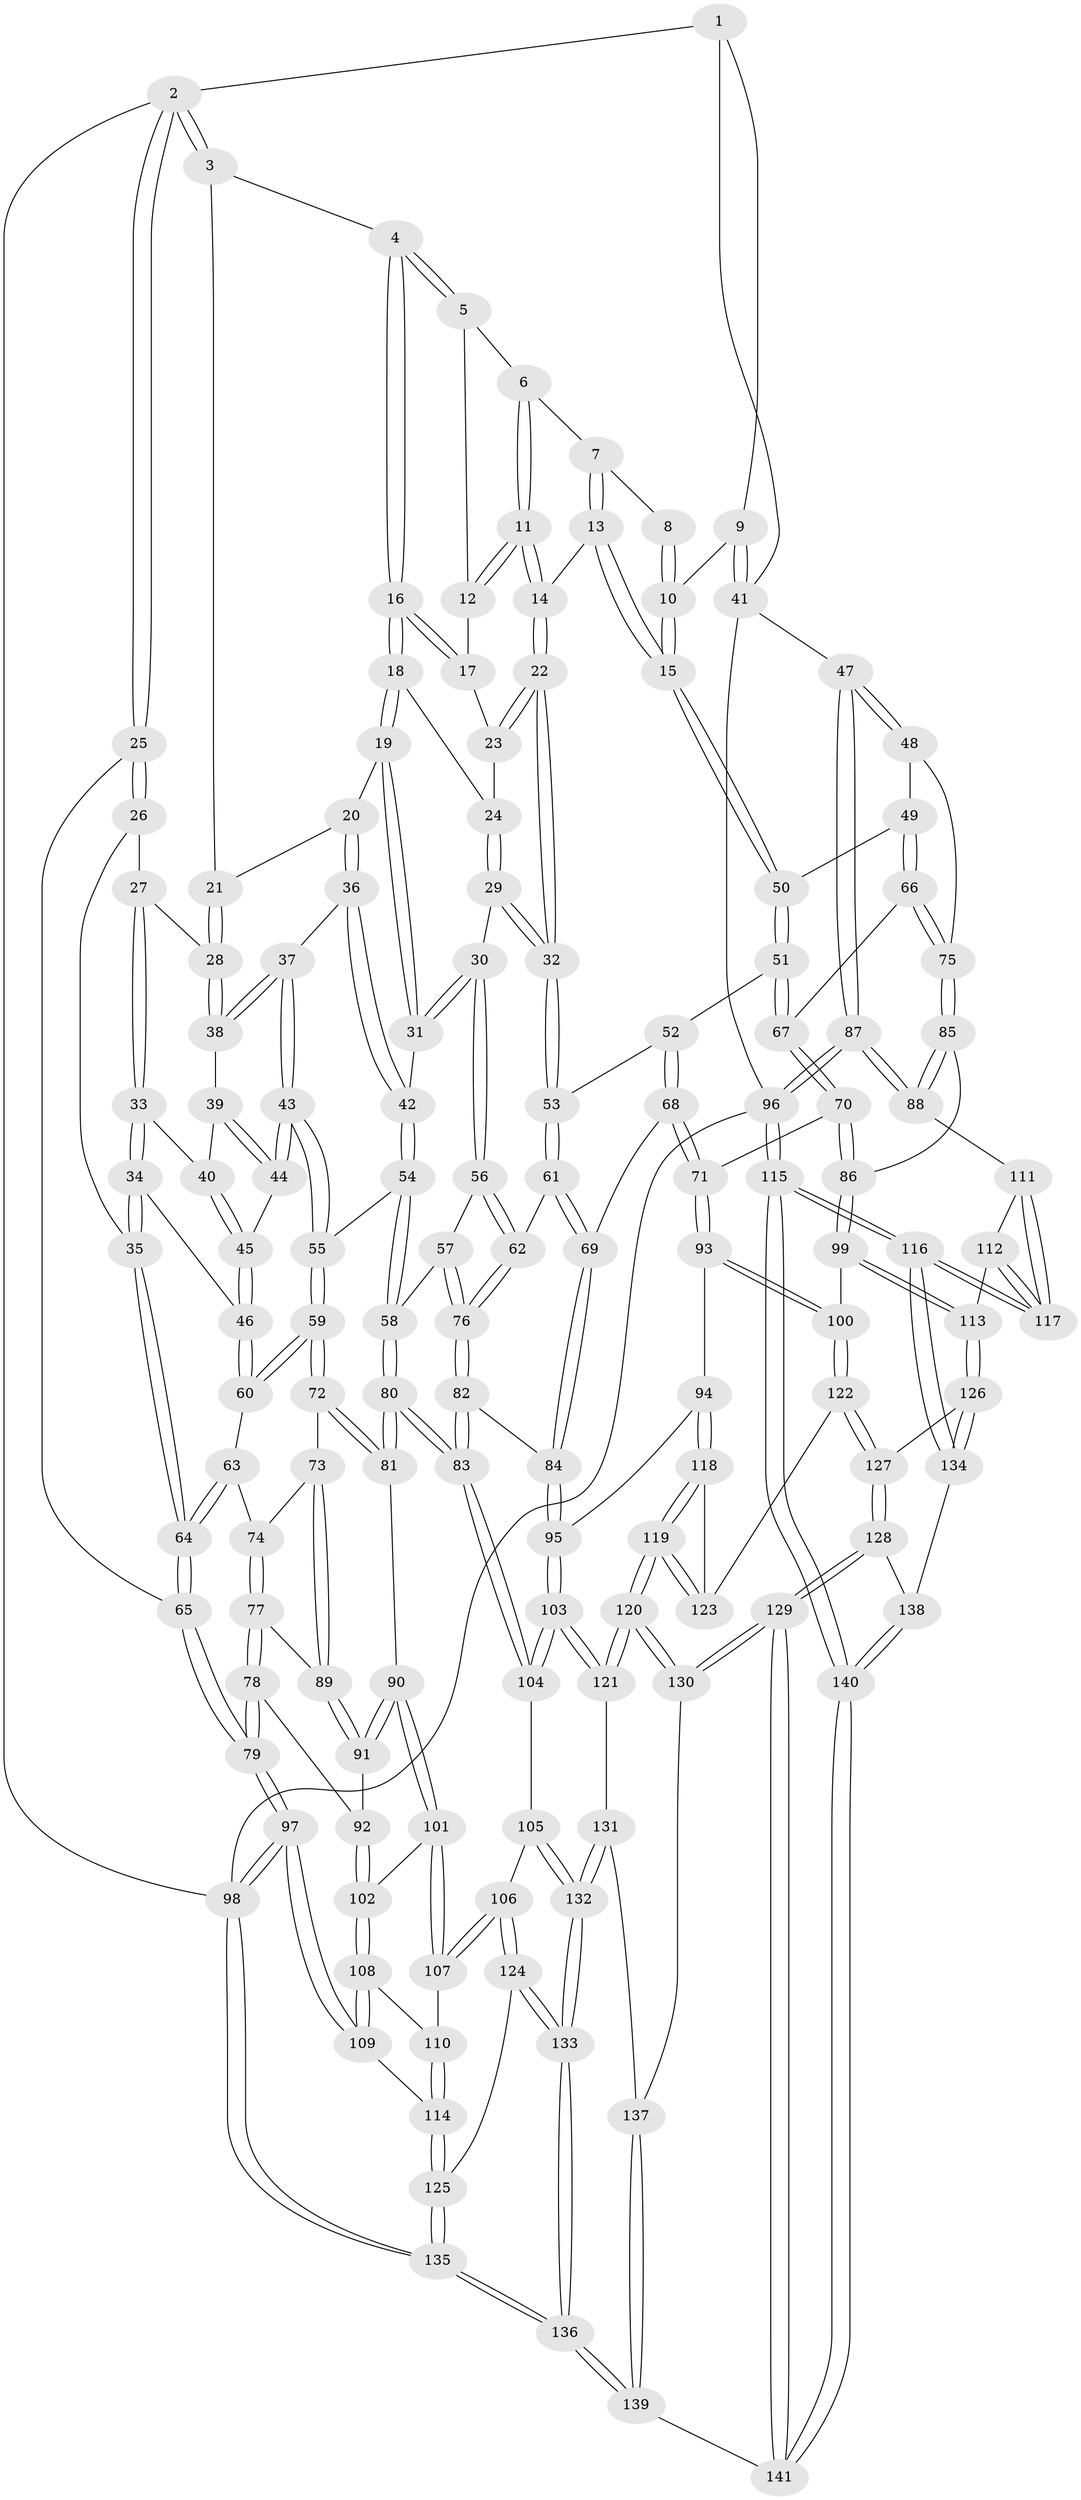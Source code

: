 // Generated by graph-tools (version 1.1) at 2025/51/03/09/25 03:51:03]
// undirected, 141 vertices, 349 edges
graph export_dot {
graph [start="1"]
  node [color=gray90,style=filled];
  1 [pos="+0.8460900436486145+0"];
  2 [pos="+0+0"];
  3 [pos="+0.25508820794544956+0"];
  4 [pos="+0.28052107470791415+0"];
  5 [pos="+0.6434898673152706+0"];
  6 [pos="+0.7127741131109959+0"];
  7 [pos="+0.7302022819775962+0"];
  8 [pos="+0.7981389303634298+0"];
  9 [pos="+0.9604028561313581+0.17463483244560843"];
  10 [pos="+0.8745111821815901+0.22151709164809877"];
  11 [pos="+0.6462589379164243+0.17454213987579123"];
  12 [pos="+0.5662818411341428+0.05569795597553518"];
  13 [pos="+0.763485040337304+0.20027331757001154"];
  14 [pos="+0.6487846015010698+0.2365580241197948"];
  15 [pos="+0.8521512691697986+0.24273510453274888"];
  16 [pos="+0.3866346736223717+0.08120628361327586"];
  17 [pos="+0.5487027957534496+0.09090977985584694"];
  18 [pos="+0.40063333594829587+0.1331093376622493"];
  19 [pos="+0.3748338584268399+0.19840658569911682"];
  20 [pos="+0.2812994352085326+0.18145180431009353"];
  21 [pos="+0.18296253066128534+0.06850040329932765"];
  22 [pos="+0.6486526454357457+0.23666514649903564"];
  23 [pos="+0.5485552721917775+0.09146915077046253"];
  24 [pos="+0.504283607037704+0.16027635338225585"];
  25 [pos="+0+0.12934122783997362"];
  26 [pos="+0.08679965643109201+0.13249988916176983"];
  27 [pos="+0.09268211409759611+0.131928760479994"];
  28 [pos="+0.1648374480328905+0.09372608920014257"];
  29 [pos="+0.5392747852224936+0.25273533308329277"];
  30 [pos="+0.4485929859869316+0.29229528634208407"];
  31 [pos="+0.3813435056071134+0.2357799131121321"];
  32 [pos="+0.6184650591384687+0.2724983063987"];
  33 [pos="+0.07561881981819132+0.2688374595469418"];
  34 [pos="+0.04384331567795652+0.284966757552095"];
  35 [pos="+0+0.2991479173141172"];
  36 [pos="+0.2541027897589993+0.277522804509377"];
  37 [pos="+0.23108265879947734+0.2798630473007913"];
  38 [pos="+0.17673524612400382+0.19446765472462618"];
  39 [pos="+0.11909536002136167+0.27105975354639333"];
  40 [pos="+0.08600214330744514+0.2706443532006982"];
  41 [pos="+1+0.21298471287535503"];
  42 [pos="+0.29564263966852705+0.2935438125720845"];
  43 [pos="+0.1972736382263828+0.3152720902608512"];
  44 [pos="+0.1686936276660011+0.31128640055420936"];
  45 [pos="+0.12101468485938775+0.3481535951686386"];
  46 [pos="+0.11081836814350486+0.3623475900987398"];
  47 [pos="+1+0.3651695954651366"];
  48 [pos="+1+0.36888792455667335"];
  49 [pos="+0.9167511219948387+0.34526708639371334"];
  50 [pos="+0.8597849069016634+0.30274218172413836"];
  51 [pos="+0.7793687393264437+0.38569717024181077"];
  52 [pos="+0.728861881952884+0.3965750534064576"];
  53 [pos="+0.6315571569422151+0.3325841453554597"];
  54 [pos="+0.3313081681091388+0.4091458458819639"];
  55 [pos="+0.20698964901069694+0.3885512472696611"];
  56 [pos="+0.42672591673712934+0.3882346686496029"];
  57 [pos="+0.4046064669317156+0.40189252222001914"];
  58 [pos="+0.3372569854467409+0.41465034012048485"];
  59 [pos="+0.162187450835684+0.4357150308699728"];
  60 [pos="+0.10709942264028795+0.3835774787507012"];
  61 [pos="+0.551641477141683+0.4406806480673877"];
  62 [pos="+0.5390471614090904+0.4369778272189295"];
  63 [pos="+0+0.3991741297680534"];
  64 [pos="+0+0.3408203092486697"];
  65 [pos="+0+0.33431170546252414"];
  66 [pos="+0.8997760653623186+0.48419552504685615"];
  67 [pos="+0.8442086740148973+0.4854839916379748"];
  68 [pos="+0.700600567368819+0.5089819257131978"];
  69 [pos="+0.5718325903742824+0.5036809270186275"];
  70 [pos="+0.777551605430246+0.5690686733408576"];
  71 [pos="+0.7238461445616735+0.5436738552809299"];
  72 [pos="+0.15706200813880744+0.48275327633843207"];
  73 [pos="+0.13968088294611997+0.48719680146189986"];
  74 [pos="+0.03874801641470273+0.44971109959847033"];
  75 [pos="+0.9126448553091253+0.4934442272034954"];
  76 [pos="+0.435542183438279+0.5169752814589079"];
  77 [pos="+0.03457901341551186+0.5354828727642695"];
  78 [pos="+0+0.5804799370166454"];
  79 [pos="+0+0.5773642372585728"];
  80 [pos="+0.2736830412692389+0.5906719605871802"];
  81 [pos="+0.26874369516079943+0.590913056232232"];
  82 [pos="+0.4365534178279397+0.5881533355008103"];
  83 [pos="+0.3188103682652785+0.6173369176701277"];
  84 [pos="+0.5289319895873377+0.6060315095597596"];
  85 [pos="+0.9954316680918829+0.6123104806561327"];
  86 [pos="+0.7975334216607174+0.6090840898573484"];
  87 [pos="+1+0.6248587841472285"];
  88 [pos="+1+0.6334584980551552"];
  89 [pos="+0.07381956476912083+0.5463238345905052"];
  90 [pos="+0.2504191950944409+0.6047498208999561"];
  91 [pos="+0.08064765411302287+0.5824114475732663"];
  92 [pos="+0.06057672310524424+0.6386581906889445"];
  93 [pos="+0.6003518361817773+0.680490207558207"];
  94 [pos="+0.5728939280444683+0.680557473260882"];
  95 [pos="+0.5715042065763436+0.6797167917819507"];
  96 [pos="+1+1"];
  97 [pos="+0+0.8557964576912406"];
  98 [pos="+0+1"];
  99 [pos="+0.7635291787998923+0.7289376428714915"];
  100 [pos="+0.7302173849404143+0.7316139425802399"];
  101 [pos="+0.21095737857872807+0.6463375676182265"];
  102 [pos="+0.08359092342564413+0.677353733828959"];
  103 [pos="+0.38934397451941766+0.7903797607091929"];
  104 [pos="+0.36542505728539276+0.7774403507466372"];
  105 [pos="+0.30270812949436027+0.8092689236775126"];
  106 [pos="+0.20838619747656179+0.8171317583609143"];
  107 [pos="+0.1918995890681695+0.7713439033497415"];
  108 [pos="+0.07009354860852353+0.7133372257126265"];
  109 [pos="+0+0.8017991672076419"];
  110 [pos="+0.11088199295322113+0.7479175504309578"];
  111 [pos="+0.9829543877969877+0.6841495061109967"];
  112 [pos="+0.8645077923904463+0.7881002353049553"];
  113 [pos="+0.8336028078712571+0.7884212057445278"];
  114 [pos="+0.10343111486849642+0.8538813603535584"];
  115 [pos="+1+1"];
  116 [pos="+1+1"];
  117 [pos="+0.9937664114139971+0.9320138706275146"];
  118 [pos="+0.5742316173916027+0.7910576951520031"];
  119 [pos="+0.5556274441097011+0.864481705156381"];
  120 [pos="+0.5526288298178667+0.875551685029712"];
  121 [pos="+0.4009414422221066+0.8115518973174685"];
  122 [pos="+0.6805906387946922+0.8197753122471494"];
  123 [pos="+0.6591173425904236+0.8148914840353032"];
  124 [pos="+0.20002767026884033+0.8288637347720353"];
  125 [pos="+0.12591317746211625+0.8681857465667673"];
  126 [pos="+0.7906940149966035+0.8814341786033807"];
  127 [pos="+0.6723530383816179+0.8975512396381613"];
  128 [pos="+0.6490685620566397+0.918998436607727"];
  129 [pos="+0.6003898918098118+0.9439709832944179"];
  130 [pos="+0.5689283657387008+0.9152808408124061"];
  131 [pos="+0.3956324155019255+0.890523847329472"];
  132 [pos="+0.2897353010257112+0.9945525227996167"];
  133 [pos="+0.2769945846878545+1"];
  134 [pos="+0.7995405863797169+0.91194782076128"];
  135 [pos="+0.0864583118472011+1"];
  136 [pos="+0.23441809423336546+1"];
  137 [pos="+0.4484386397823914+0.9518328397864726"];
  138 [pos="+0.7570006490040571+0.9800138569467172"];
  139 [pos="+0.36297466975829445+1"];
  140 [pos="+0.7725653022620959+1"];
  141 [pos="+0.6058822131674118+1"];
  1 -- 2;
  1 -- 9;
  1 -- 41;
  2 -- 3;
  2 -- 3;
  2 -- 25;
  2 -- 25;
  2 -- 98;
  3 -- 4;
  3 -- 21;
  4 -- 5;
  4 -- 5;
  4 -- 16;
  4 -- 16;
  5 -- 6;
  5 -- 12;
  6 -- 7;
  6 -- 11;
  6 -- 11;
  7 -- 8;
  7 -- 13;
  7 -- 13;
  8 -- 10;
  8 -- 10;
  9 -- 10;
  9 -- 41;
  9 -- 41;
  10 -- 15;
  10 -- 15;
  11 -- 12;
  11 -- 12;
  11 -- 14;
  11 -- 14;
  12 -- 17;
  13 -- 14;
  13 -- 15;
  13 -- 15;
  14 -- 22;
  14 -- 22;
  15 -- 50;
  15 -- 50;
  16 -- 17;
  16 -- 17;
  16 -- 18;
  16 -- 18;
  17 -- 23;
  18 -- 19;
  18 -- 19;
  18 -- 24;
  19 -- 20;
  19 -- 31;
  19 -- 31;
  20 -- 21;
  20 -- 36;
  20 -- 36;
  21 -- 28;
  21 -- 28;
  22 -- 23;
  22 -- 23;
  22 -- 32;
  22 -- 32;
  23 -- 24;
  24 -- 29;
  24 -- 29;
  25 -- 26;
  25 -- 26;
  25 -- 65;
  26 -- 27;
  26 -- 35;
  27 -- 28;
  27 -- 33;
  27 -- 33;
  28 -- 38;
  28 -- 38;
  29 -- 30;
  29 -- 32;
  29 -- 32;
  30 -- 31;
  30 -- 31;
  30 -- 56;
  30 -- 56;
  31 -- 42;
  32 -- 53;
  32 -- 53;
  33 -- 34;
  33 -- 34;
  33 -- 40;
  34 -- 35;
  34 -- 35;
  34 -- 46;
  35 -- 64;
  35 -- 64;
  36 -- 37;
  36 -- 42;
  36 -- 42;
  37 -- 38;
  37 -- 38;
  37 -- 43;
  37 -- 43;
  38 -- 39;
  39 -- 40;
  39 -- 44;
  39 -- 44;
  40 -- 45;
  40 -- 45;
  41 -- 47;
  41 -- 96;
  42 -- 54;
  42 -- 54;
  43 -- 44;
  43 -- 44;
  43 -- 55;
  43 -- 55;
  44 -- 45;
  45 -- 46;
  45 -- 46;
  46 -- 60;
  46 -- 60;
  47 -- 48;
  47 -- 48;
  47 -- 87;
  47 -- 87;
  48 -- 49;
  48 -- 75;
  49 -- 50;
  49 -- 66;
  49 -- 66;
  50 -- 51;
  50 -- 51;
  51 -- 52;
  51 -- 67;
  51 -- 67;
  52 -- 53;
  52 -- 68;
  52 -- 68;
  53 -- 61;
  53 -- 61;
  54 -- 55;
  54 -- 58;
  54 -- 58;
  55 -- 59;
  55 -- 59;
  56 -- 57;
  56 -- 62;
  56 -- 62;
  57 -- 58;
  57 -- 76;
  57 -- 76;
  58 -- 80;
  58 -- 80;
  59 -- 60;
  59 -- 60;
  59 -- 72;
  59 -- 72;
  60 -- 63;
  61 -- 62;
  61 -- 69;
  61 -- 69;
  62 -- 76;
  62 -- 76;
  63 -- 64;
  63 -- 64;
  63 -- 74;
  64 -- 65;
  64 -- 65;
  65 -- 79;
  65 -- 79;
  66 -- 67;
  66 -- 75;
  66 -- 75;
  67 -- 70;
  67 -- 70;
  68 -- 69;
  68 -- 71;
  68 -- 71;
  69 -- 84;
  69 -- 84;
  70 -- 71;
  70 -- 86;
  70 -- 86;
  71 -- 93;
  71 -- 93;
  72 -- 73;
  72 -- 81;
  72 -- 81;
  73 -- 74;
  73 -- 89;
  73 -- 89;
  74 -- 77;
  74 -- 77;
  75 -- 85;
  75 -- 85;
  76 -- 82;
  76 -- 82;
  77 -- 78;
  77 -- 78;
  77 -- 89;
  78 -- 79;
  78 -- 79;
  78 -- 92;
  79 -- 97;
  79 -- 97;
  80 -- 81;
  80 -- 81;
  80 -- 83;
  80 -- 83;
  81 -- 90;
  82 -- 83;
  82 -- 83;
  82 -- 84;
  83 -- 104;
  83 -- 104;
  84 -- 95;
  84 -- 95;
  85 -- 86;
  85 -- 88;
  85 -- 88;
  86 -- 99;
  86 -- 99;
  87 -- 88;
  87 -- 88;
  87 -- 96;
  87 -- 96;
  88 -- 111;
  89 -- 91;
  89 -- 91;
  90 -- 91;
  90 -- 91;
  90 -- 101;
  90 -- 101;
  91 -- 92;
  92 -- 102;
  92 -- 102;
  93 -- 94;
  93 -- 100;
  93 -- 100;
  94 -- 95;
  94 -- 118;
  94 -- 118;
  95 -- 103;
  95 -- 103;
  96 -- 115;
  96 -- 115;
  96 -- 98;
  97 -- 98;
  97 -- 98;
  97 -- 109;
  97 -- 109;
  98 -- 135;
  98 -- 135;
  99 -- 100;
  99 -- 113;
  99 -- 113;
  100 -- 122;
  100 -- 122;
  101 -- 102;
  101 -- 107;
  101 -- 107;
  102 -- 108;
  102 -- 108;
  103 -- 104;
  103 -- 104;
  103 -- 121;
  103 -- 121;
  104 -- 105;
  105 -- 106;
  105 -- 132;
  105 -- 132;
  106 -- 107;
  106 -- 107;
  106 -- 124;
  106 -- 124;
  107 -- 110;
  108 -- 109;
  108 -- 109;
  108 -- 110;
  109 -- 114;
  110 -- 114;
  110 -- 114;
  111 -- 112;
  111 -- 117;
  111 -- 117;
  112 -- 113;
  112 -- 117;
  112 -- 117;
  113 -- 126;
  113 -- 126;
  114 -- 125;
  114 -- 125;
  115 -- 116;
  115 -- 116;
  115 -- 140;
  115 -- 140;
  116 -- 117;
  116 -- 117;
  116 -- 134;
  116 -- 134;
  118 -- 119;
  118 -- 119;
  118 -- 123;
  119 -- 120;
  119 -- 120;
  119 -- 123;
  119 -- 123;
  120 -- 121;
  120 -- 121;
  120 -- 130;
  120 -- 130;
  121 -- 131;
  122 -- 123;
  122 -- 127;
  122 -- 127;
  124 -- 125;
  124 -- 133;
  124 -- 133;
  125 -- 135;
  125 -- 135;
  126 -- 127;
  126 -- 134;
  126 -- 134;
  127 -- 128;
  127 -- 128;
  128 -- 129;
  128 -- 129;
  128 -- 138;
  129 -- 130;
  129 -- 130;
  129 -- 141;
  129 -- 141;
  130 -- 137;
  131 -- 132;
  131 -- 132;
  131 -- 137;
  132 -- 133;
  132 -- 133;
  133 -- 136;
  133 -- 136;
  134 -- 138;
  135 -- 136;
  135 -- 136;
  136 -- 139;
  136 -- 139;
  137 -- 139;
  137 -- 139;
  138 -- 140;
  138 -- 140;
  139 -- 141;
  140 -- 141;
  140 -- 141;
}
